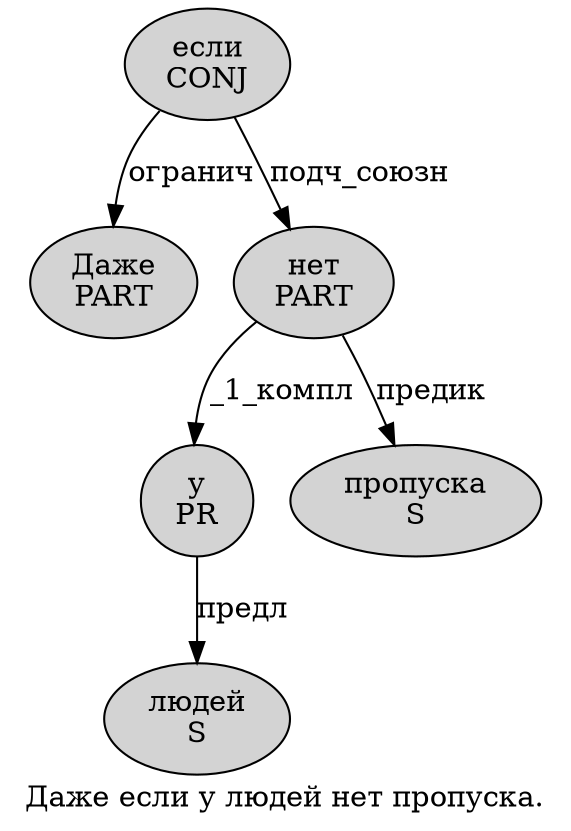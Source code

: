 digraph SENTENCE_820 {
	graph [label="Даже если у людей нет пропуска."]
	node [style=filled]
		0 [label="Даже
PART" color="" fillcolor=lightgray penwidth=1 shape=ellipse]
		1 [label="если
CONJ" color="" fillcolor=lightgray penwidth=1 shape=ellipse]
		2 [label="у
PR" color="" fillcolor=lightgray penwidth=1 shape=ellipse]
		3 [label="людей
S" color="" fillcolor=lightgray penwidth=1 shape=ellipse]
		4 [label="нет
PART" color="" fillcolor=lightgray penwidth=1 shape=ellipse]
		5 [label="пропуска
S" color="" fillcolor=lightgray penwidth=1 shape=ellipse]
			2 -> 3 [label="предл"]
			1 -> 0 [label="огранич"]
			1 -> 4 [label="подч_союзн"]
			4 -> 2 [label="_1_компл"]
			4 -> 5 [label="предик"]
}
